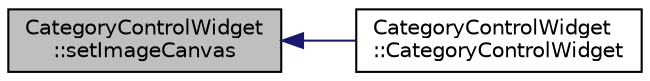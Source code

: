 digraph "CategoryControlWidget::setImageCanvas"
{
  edge [fontname="Helvetica",fontsize="10",labelfontname="Helvetica",labelfontsize="10"];
  node [fontname="Helvetica",fontsize="10",shape=record];
  rankdir="LR";
  Node21 [label="CategoryControlWidget\l::setImageCanvas",height=0.2,width=0.4,color="black", fillcolor="grey75", style="filled", fontcolor="black"];
  Node21 -> Node22 [dir="back",color="midnightblue",fontsize="10",style="solid",fontname="Helvetica"];
  Node22 [label="CategoryControlWidget\l::CategoryControlWidget",height=0.2,width=0.4,color="black", fillcolor="white", style="filled",URL="$class_category_control_widget.html#aa8df6dfa61deea265d1e6ece8b59053e",tooltip="Constructs a widget by a given canvas of . "];
}

